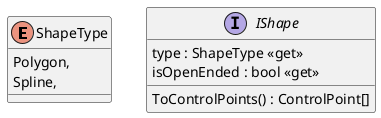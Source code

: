 @startuml
enum ShapeType {
    Polygon,
    Spline,
}
interface IShape {
    type : ShapeType <<get>>
    isOpenEnded : bool <<get>>
    ToControlPoints() : ControlPoint[]
}
@enduml
